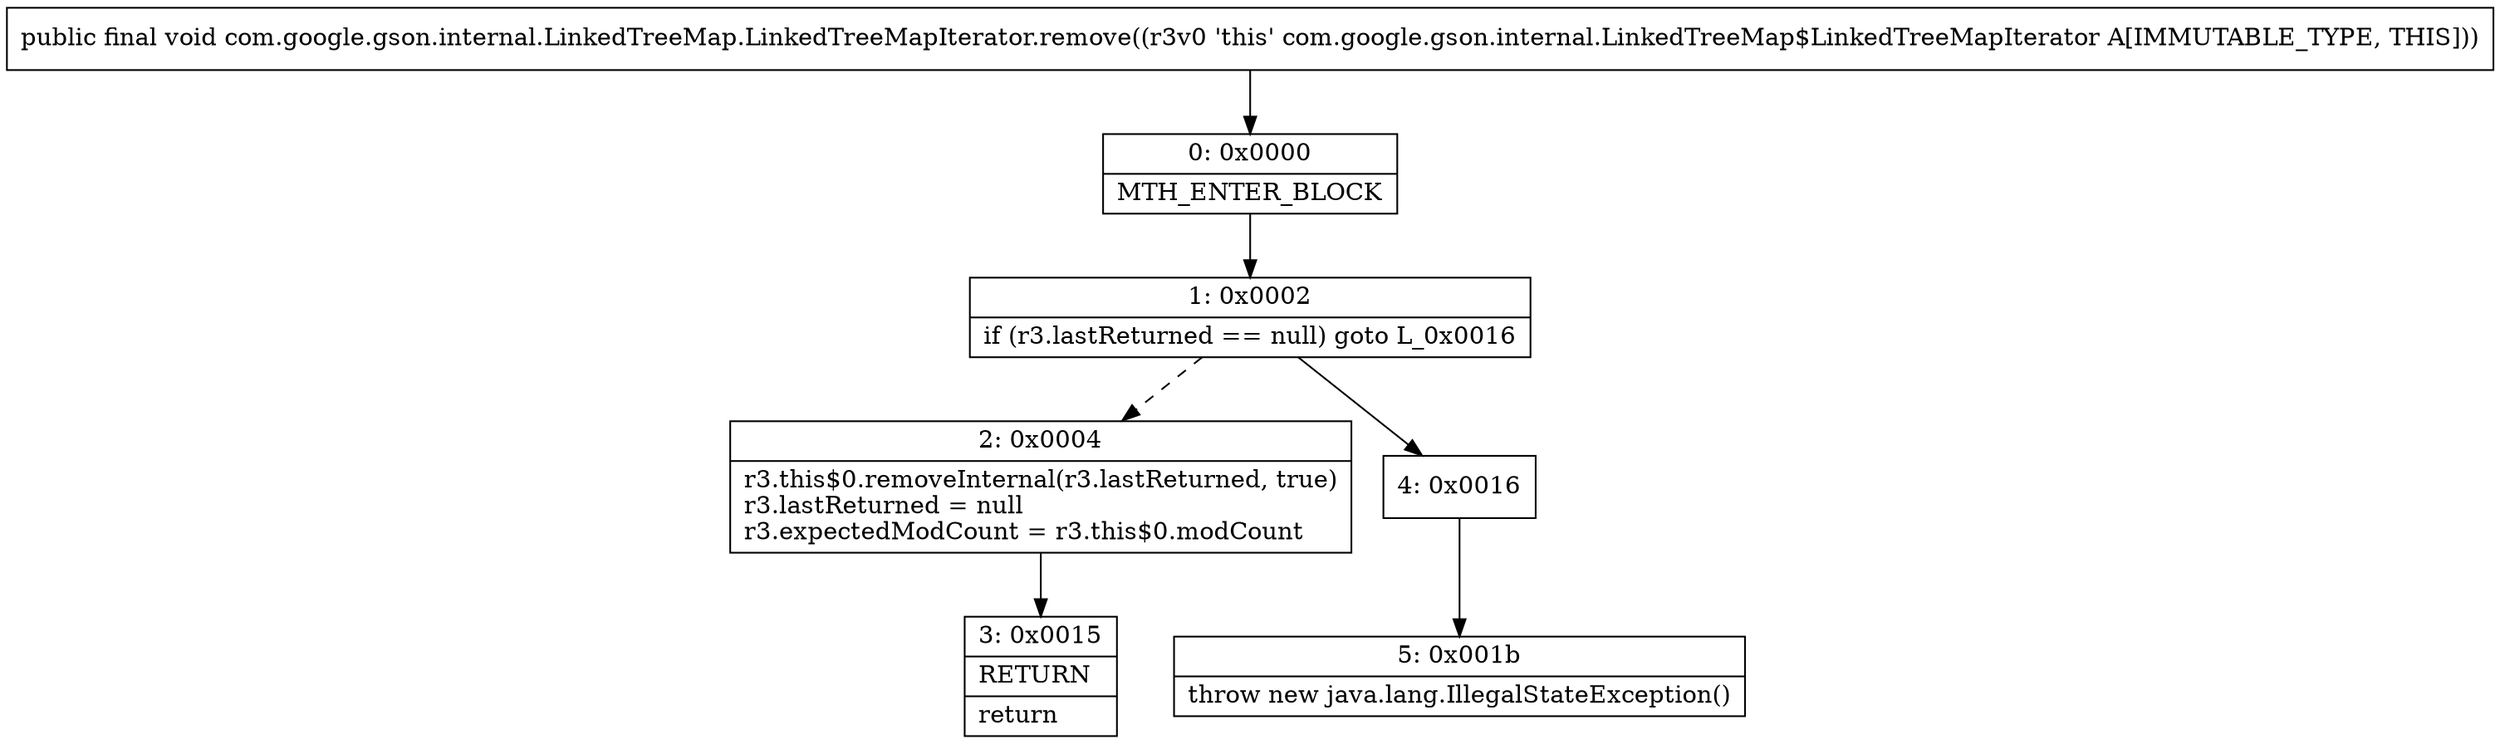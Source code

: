 digraph "CFG forcom.google.gson.internal.LinkedTreeMap.LinkedTreeMapIterator.remove()V" {
Node_0 [shape=record,label="{0\:\ 0x0000|MTH_ENTER_BLOCK\l}"];
Node_1 [shape=record,label="{1\:\ 0x0002|if (r3.lastReturned == null) goto L_0x0016\l}"];
Node_2 [shape=record,label="{2\:\ 0x0004|r3.this$0.removeInternal(r3.lastReturned, true)\lr3.lastReturned = null\lr3.expectedModCount = r3.this$0.modCount\l}"];
Node_3 [shape=record,label="{3\:\ 0x0015|RETURN\l|return\l}"];
Node_4 [shape=record,label="{4\:\ 0x0016}"];
Node_5 [shape=record,label="{5\:\ 0x001b|throw new java.lang.IllegalStateException()\l}"];
MethodNode[shape=record,label="{public final void com.google.gson.internal.LinkedTreeMap.LinkedTreeMapIterator.remove((r3v0 'this' com.google.gson.internal.LinkedTreeMap$LinkedTreeMapIterator A[IMMUTABLE_TYPE, THIS])) }"];
MethodNode -> Node_0;
Node_0 -> Node_1;
Node_1 -> Node_2[style=dashed];
Node_1 -> Node_4;
Node_2 -> Node_3;
Node_4 -> Node_5;
}

